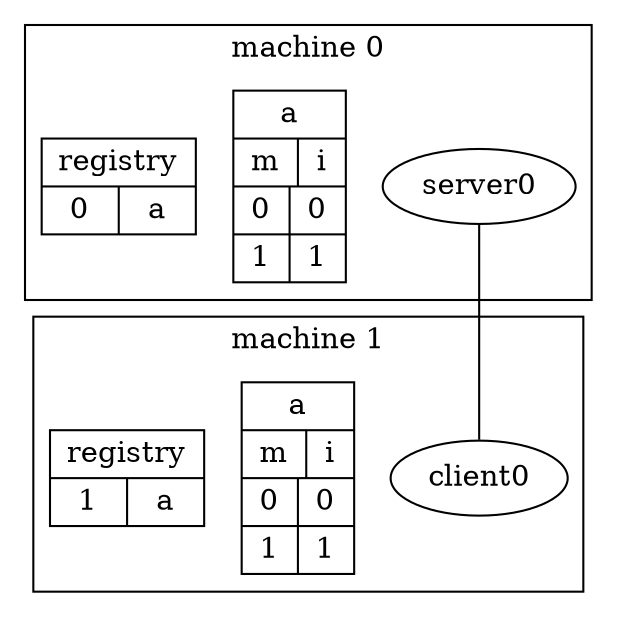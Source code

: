 graph {
	subgraph cluster_machine0 {
		label = "machine 0";
		server0

		a_0 [shape=record,label="{a | {m|i} | {0|0} | {1|1} }"];

		registry0 [shape=record,label="{registry | {0 | a}}"];
			
	}
	
	subgraph cluster_machine1 {
		label = "machine 1";
		client0

		a_1 [shape=record,label="{a | {m|i} | {0|0} | {1|1} }"];

		registry1 [shape=record,label="{registry | {1 | a}}"];

	}

	server0 -- client0
}


